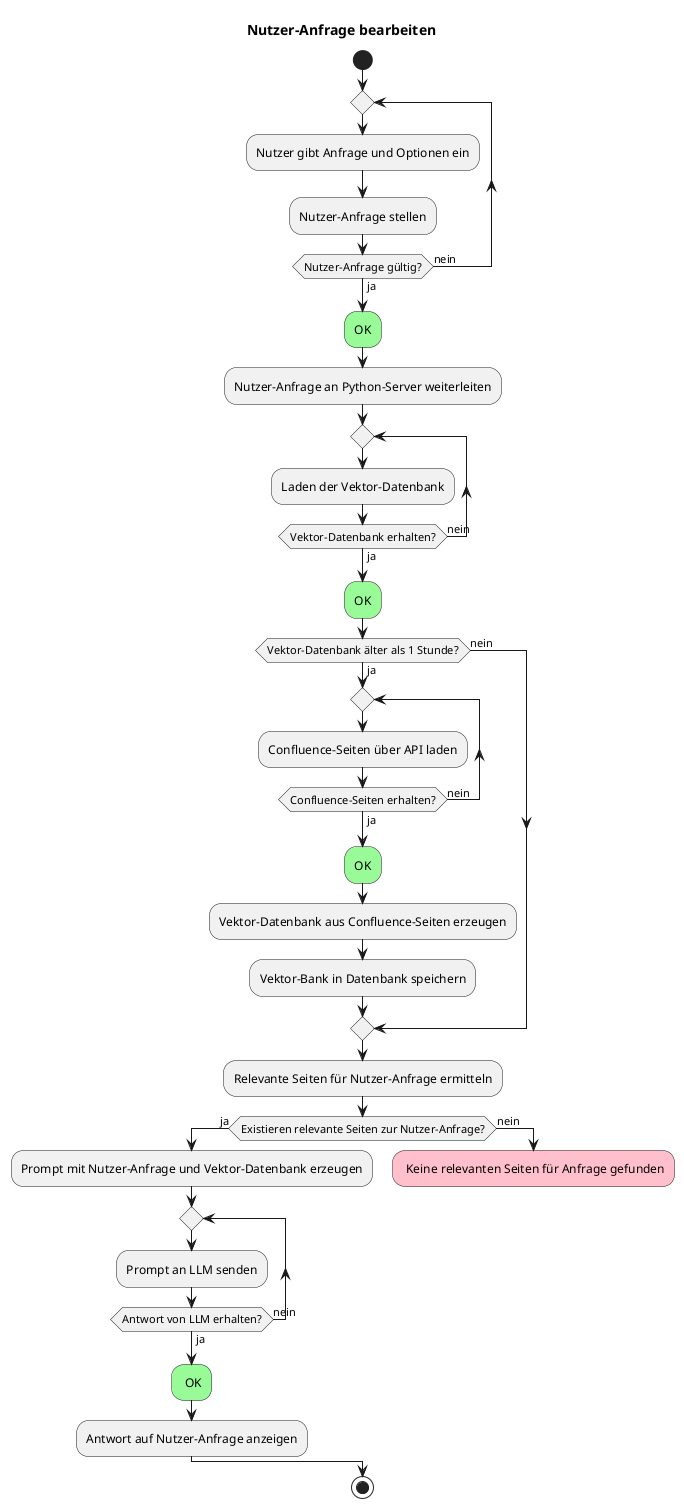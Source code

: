 @startuml

title Nutzer-Anfrage bearbeiten

start
repeat 
:Nutzer gibt Anfrage und Optionen ein;
:Nutzer-Anfrage stellen;
repeat while (Nutzer-Anfrage gültig?) is (nein) not (ja)

#palegreen:OK;
:Nutzer-Anfrage an Python-Server weiterleiten;

repeat
:Laden der Vektor-Datenbank;
repeat while (Vektor-Datenbank erhalten?) is (nein) not (ja)
#palegreen:OK;

if (Vektor-Datenbank älter als 1 Stunde?) then (ja)
repeat
:Confluence-Seiten über API laden;
repeat while (Confluence-Seiten erhalten?) is (nein) not (ja)
#palegreen:OK;
:Vektor-Datenbank aus Confluence-Seiten erzeugen;
:Vektor-Bank in Datenbank speichern;
else (nein)
endif

:Relevante Seiten für Nutzer-Anfrage ermitteln;
if (Existieren relevante Seiten zur Nutzer-Anfrage?) then (ja)
:Prompt mit Nutzer-Anfrage und Vektor-Datenbank erzeugen;

repeat 
:Prompt an LLM senden;
repeat while (Antwort von LLM erhalten?) is (nein) not (ja)
#palegreen: OK;
:Antwort auf Nutzer-Anfrage anzeigen;
else (nein)
#pink: Keine relevanten Seiten für Anfrage gefunden;
kill
endif

stop

@enduml